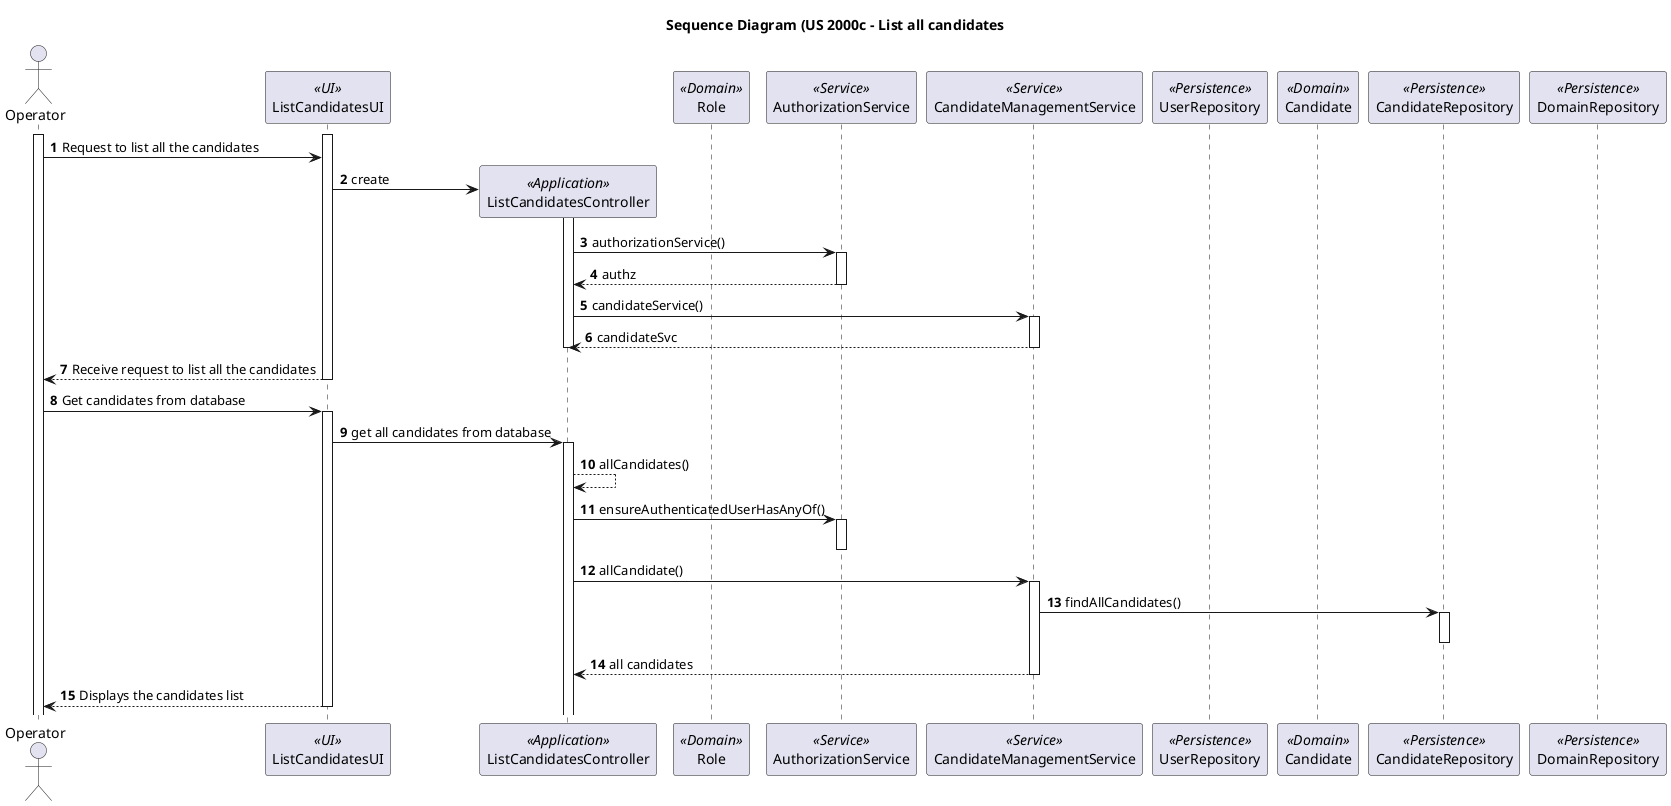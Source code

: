 @startuml
title Sequence Diagram (US 2000c - List all candidates

autonumber
actor Operator as Operator
participant ListCandidatesUI as UI <<UI>>
participant ListCandidatesController as CTRL <<Application>>
participant Role as Role <<Domain>>
participant AuthorizationService as AS <<Service>>
participant CandidateManagementService as UMS <<Service>>
participant UserRepository as URepo <<Persistence>>
participant Candidate as C <<Domain>>
participant CandidateRepository as CRepo <<Persistence>>
participant DomainRepository as D <<Persistence>>


activate Operator
activate UI
Operator -> UI: Request to list all the candidates

UI -> CTRL**:create
activate CTRL
CTRL -> AS : authorizationService()
activate AS
AS --> CTRL: authz
deactivate AS
CTRL-> UMS : candidateService()
activate UMS
UMS-->CTRL: candidateSvc
deactivate UMS
deactivate CTRL
UI --> Operator: Receive request to list all the candidates
deactivate UI
Operator -> UI: Get candidates from database
activate UI
UI-> CTRL: get all candidates from database
activate CTRL
CTRL-->CTRL:allCandidates()
CTRL->AS : ensureAuthenticatedUserHasAnyOf()
activate AS
deactivate AS
CTRL-> UMS : allCandidate()
activate UMS
UMS->CRepo: findAllCandidates()
activate CRepo
deactivate CRepo
UMS-->CTRL: all candidates
deactivate UMS
UI --> Operator:Displays the candidates list
deactivate UI

@enduml